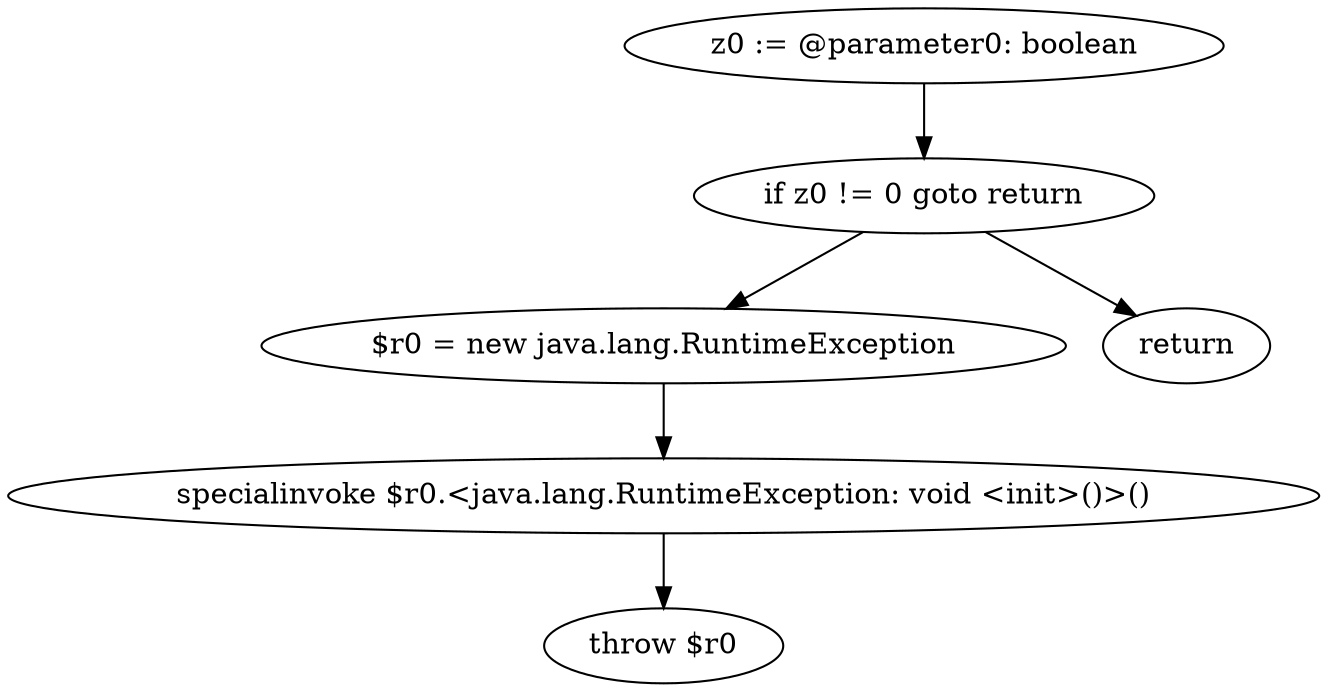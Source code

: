 digraph "unitGraph" {
    "z0 := @parameter0: boolean"
    "if z0 != 0 goto return"
    "$r0 = new java.lang.RuntimeException"
    "specialinvoke $r0.<java.lang.RuntimeException: void <init>()>()"
    "throw $r0"
    "return"
    "z0 := @parameter0: boolean"->"if z0 != 0 goto return";
    "if z0 != 0 goto return"->"$r0 = new java.lang.RuntimeException";
    "if z0 != 0 goto return"->"return";
    "$r0 = new java.lang.RuntimeException"->"specialinvoke $r0.<java.lang.RuntimeException: void <init>()>()";
    "specialinvoke $r0.<java.lang.RuntimeException: void <init>()>()"->"throw $r0";
}
